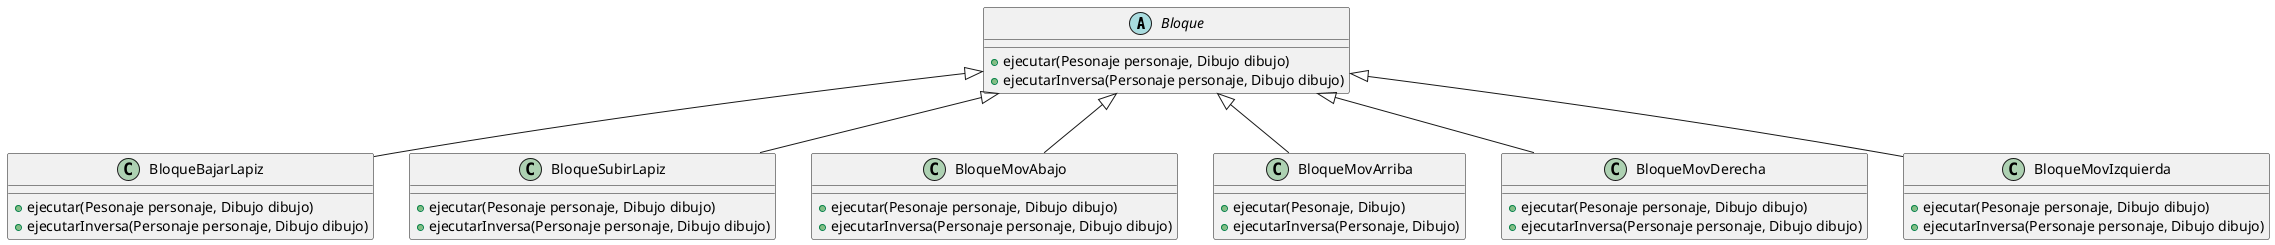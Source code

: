 @startuml

Abstract Class Bloque{
    +ejecutar(Pesonaje personaje, Dibujo dibujo)
    +ejecutarInversa(Personaje personaje, Dibujo dibujo)
}

Class BloqueBajarLapiz{
    +ejecutar(Pesonaje personaje, Dibujo dibujo)
    +ejecutarInversa(Personaje personaje, Dibujo dibujo)
}

Class BloqueSubirLapiz{
    +ejecutar(Pesonaje personaje, Dibujo dibujo)
    +ejecutarInversa(Personaje personaje, Dibujo dibujo)
}

Class BloqueMovAbajo{
    +ejecutar(Pesonaje personaje, Dibujo dibujo)
    +ejecutarInversa(Personaje personaje, Dibujo dibujo)
}

Class BloqueMovArriba{
    +ejecutar(Pesonaje, Dibujo)
    +ejecutarInversa(Personaje, Dibujo)
}

Class BloqueMovDerecha{
    +ejecutar(Pesonaje personaje, Dibujo dibujo)
    +ejecutarInversa(Personaje personaje, Dibujo dibujo)
}

Class BloqueMovIzquierda{
    +ejecutar(Pesonaje personaje, Dibujo dibujo)
    +ejecutarInversa(Personaje personaje, Dibujo dibujo)
}

Bloque <|-- BloqueBajarLapiz
Bloque <|-- BloqueSubirLapiz
Bloque <|-- BloqueMovAbajo
Bloque <|-- BloqueMovArriba
Bloque <|-- BloqueMovDerecha
Bloque <|-- BloqueMovIzquierda

@enduml